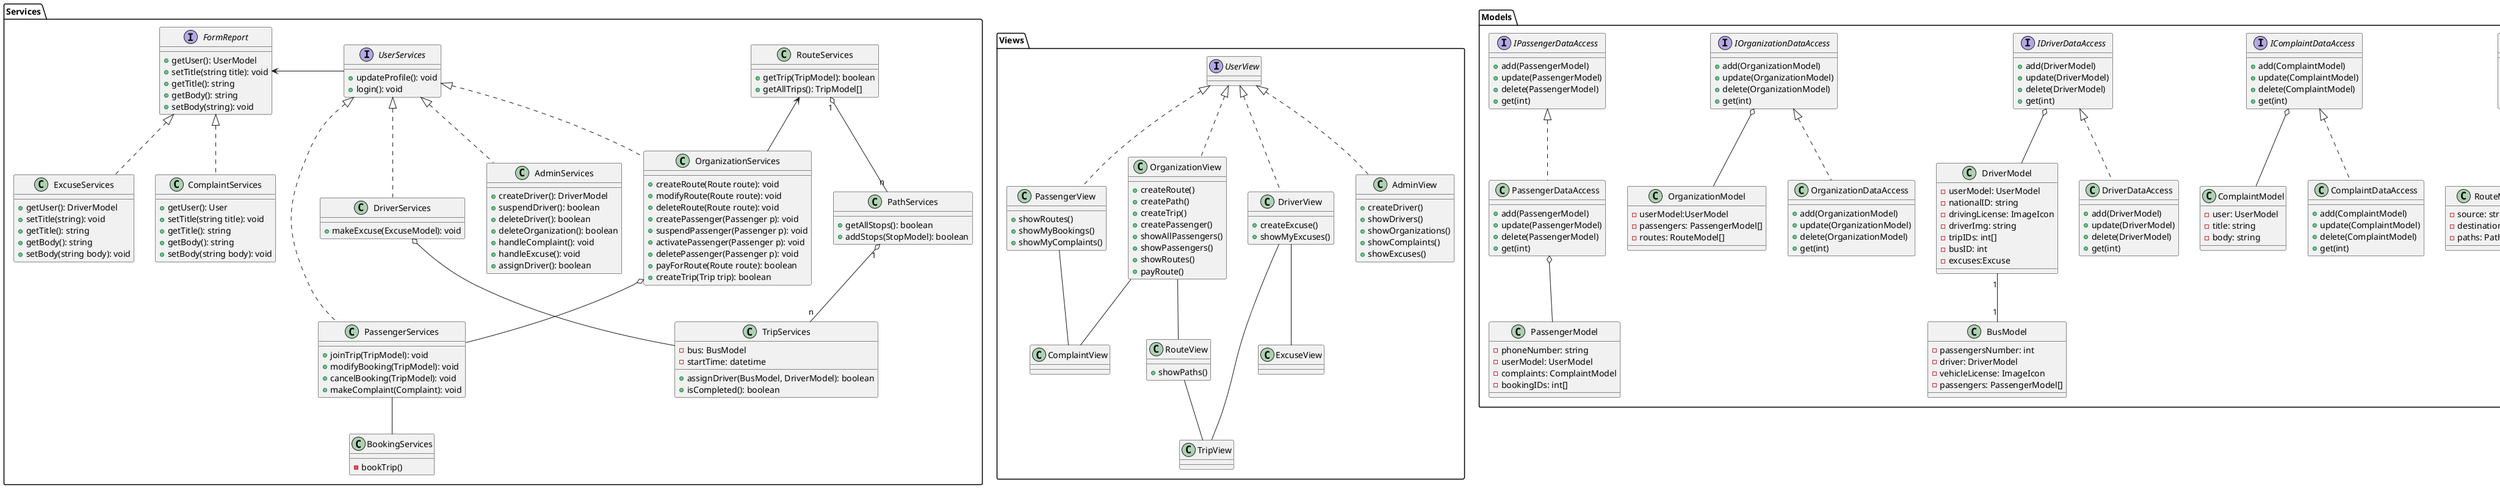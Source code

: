 @startuml class-diagram


' kont 3ayz 7aga ya m7moud?
package Views {
    ' class or interface?
    interface UserView {

    }

    class OrganizationView {
        +createRoute()
        +createPath()
        +createTrip()
        +createPassenger()
        +showAllPassengers()
        ' include suspend, activate and delete
        +showPassengers()
        ' include suspend, activate and delete
        +showRoutes()
        +payRoute()
    }

    class AdminView {
        +createDriver()
        +showDrivers()
        ' include suspend, activate and delete
        +showOrganizations()
        ' include suspend, activate and delete
        +showComplaints()
        ' includes handle them
        +showExcuses()
        ' includes handle them
    }

    ' bta3t el organization bt3to
    ' omal hy7gz ezay
    ' efrd 3ayz y7gz yawmyan fe path mo3yn
    ' read the comment
    ' de tb2a fl model b2a
    ' fe time ll trip bas
    ' btkreat trip aw path w yb2a leh automatic trips
    ' lazm hy7dd f3ln
    class PassengerView {
        +showRoutes()
        ' includes show paths, trips and book them
        +showMyBookings()
        +showMyComplaints()
        ' includes making new ones
    }

    ' el stops fl path el mfrood mn no3 StopModel
    ' 5aleena fl asasyat
    ' yb2a enta 3ayz class booking
    class DriverView {
        +createExcuse()
        +showMyExcuses()
    }

    class TripView {

    }

    class RouteView {
        +showPaths()
    }

    class ComplaintView {

    }

    class ExcuseView {

    }
}

' ana lma a3ml driver msln
' htrg3ly object mn el class de leh?
' bzabt ya mayo
' bravo mayo
package Services {
    interface UserServices {
        +updateProfile(): void
        +login(): void
    }

    interface FormReport {
        +getUser(): UserModel
        +setTitle(string title): void
        +getTitle(): string
        +getBody(): string
        +setBody(string): void
    }

    ' sada2ny mb2tsh fahem
    ' law enta fahm w mota2aked 2ol
    class AdminServices {
        +createDriver(): DriverModel
        +suspendDriver(): boolean
        +deleteDriver(): boolean
        +deleteOrganization(): boolean
        +handleComplaint(): void
        +handleExcuse(): void
        +assignDriver(): boolean
    }

    class DriverServices {
        +makeExcuse(ExcuseModel): void
    }

    class ExcuseServices {
        +getUser(): DriverModel
        +setTitle(string): void
        +getTitle(): string
        +getBody(): string
        +setBody(string body): void
    }

    class PassengerServices {
        +joinTrip(TripModel): void
        +modifyBooking(TripModel): void
        +cancelBooking(TripModel): void
        +makeComplaint(Complaint): void
    }

    'Each route contains multiple paths'
    'Each route contains source and destination only'
    'Each path contains multiple stops'
    'Each path contains multiple trips'
    'Each trip has one start time'
    class RouteServices {
        +getTrip(TripModel): boolean
        +getAllTrips(): TripModel[]
    }

    class TripServices {
        -bus: BusModel
        -startTime: datetime
        +assignDriver(BusModel, DriverModel): boolean
        +isCompleted(): boolean
    }

    class PathServices {
        +getAllStops(): boolean
        +addStops(StopModel): boolean
    }

    class OrganizationServices {
        +createRoute(Route route): void
        +modifyRoute(Route route): void
        +deleteRoute(Route route): void
        +createPassenger(Passenger p): void
        +suspendPassenger(Passenger p): void
        +activatePassenger(Passenger p): void
        +deletePassenger(Passenger p): void
        +payForRoute(Route route): boolean
        +createTrip(Trip trip): boolean
    }

    ' taradat
    ' ben 5ater mohamed wl manteq
    class ComplaintServices {
        +getUser(): User
        +setTitle(string title): void
        +getTitle(): string
        +getBody(): string
        +setBody(string body): void
    }

    ' this is used by passenger to book paths
    ' t2rybn 3ndk 7a2
    ' bs 7agz ywmyn hn3mlo ezay
    ' la2 blash kda
    ' el booking de trip wa7da only
    ' heya absat ma yakoon 3n el booking y3ny
    class BookingServices {
        -bookTrip()
    }
}

' nseeb tyb el kalam da b3den w n5ls el relationships wl interfaces elly fadla 3shan nkon angazna
' ah shayel
package Models {
    class UserModel {
        -name:string
        -email:string
    }

    class AdminModel {
        -userModel:UserModel
    }

    ' yes
    class PassengerModel {
        -phoneNumber: string
        -userModel: UserModel
        -complaints: ComplaintModel
        -bookingIDs: int[]
        ' booked by the passenger
    }

    class OrganizationModel {
        -userModel:UserModel
        -passengers: PassengerModel[]
        -routes: RouteModel[]
    }

    ' howa bus id da byt8yr kol ad eh?
    ' eshm3na kol youm
    ' momken yso2 aktar mn marra fl youm
    ' 3ashan 5atrk bs
    class DriverModel {
        -userModel: UserModel
        -nationalID: string
        -drivingLicense: ImageIcon
        -driverImg: string
        -tripIDs: int[]
        -busID: int
        -excuses:Excuse
    }

    class ExcuseModel {
        -driver: DriverModel
        -title: string
        -body: string
        -status: string
    }

    class RouteModel {
        -source: string
        -destination: string
        -paths: Path[]
    }

    class ComplaintModel {
        -user: UserModel
        -title: string
        -body: string
    }

    ' 3adooha 3shan nngz hnfkr feha
    class PathModel {
        -stops: Stop[]
        -trips: Trip[]
        -start: datetime
        -end: datetime
    }

    class StopModel {
        -name: string
        -longitude: double
        -latitude: double
    }

    class BusModel {
        -passengersNumber: int
        -driver: DriverModel
        -vehicleLicense: ImageIcon
        -passengers: PassengerModel[]
    }

    class TripModel {
        -date: datetime
        -busCount: int
        -busIDs: int[]
    }

    class BookingModel {
        -passengerID: int
        -bookedTripID: int
    }

    interface IUserDataAccess {
        +add(UserModel): boolean
        +update(UserModel): boolean
        +delete(UserModel): boolean
        +get(int): UserModel
    }

    interface IAdminDataAccess {
        +add(AdminModel)
        +update(AdminModel)
        +delete(AdminModel)
        +get(int)
    }

    interface IExcuseDataAccess {
        +add(ExcuseModel)
        +update(ExcuseModel)
        +delete(ExcuseModel)
        +get(int)
    }

    interface IRouteDataAccess {
        +add(RouteModel)
        +update(RouteModel)
        +delete(RouteModel)
        +get(int)
    }

    interface IComplaintDataAccess {
        +add(ComplaintModel)
        +update(ComplaintModel)
        +delete(ComplaintModel)
        +get(int)
    }

    interface IDriverDataAccess {
        +add(DriverModel)
        +update(DriverModel)
        +delete(DriverModel)
        +get(int)
    }

    interface IOrganizationDataAccess {
        +add(OrganizationModel)
        +update(OrganizationModel)
        +delete(OrganizationModel)
        +get(int)
    }

    interface IPassengerDataAccess {
        +add(PassengerModel)
        +update(PassengerModel)
        +delete(PassengerModel)
        +get(int)
    }

    class UserDataAccess {
        +add(UserModel)
        +update(UserModel)
        +delete(UserModel)
        +get(int)
    }

    class AdminDataAccess {
        +add(AdminModel)
        +update(AdminModel)
        +delete(AdminModel)
        +get(int)
    }

    class ExcuseDataAccess {
        +add(ExcuseModel)
        +update(ExcuseModel)
        +delete(ExcuseModel)
        +get(int)
    }

    class RouteDataAccess {
        +add(RouteModel)
        +update(RouteModel)
        +delete(RouteModel)
        +get(int)
    }

    class ComplaintDataAccess {
        +add(ComplaintModel)
        +update(ComplaintModel)
        +delete(ComplaintModel)
        +get(int)
    }

    class DriverDataAccess {
        +add(DriverModel)
        +update(DriverModel)
        +delete(DriverModel)
        +get(int)
    }

    class OrganizationDataAccess {
        +add(OrganizationModel)
        +update(OrganizationModel)
        +delete(OrganizationModel)
        +get(int)
    }

    class PassengerDataAccess {
        +add(PassengerModel)
        +update(PassengerModel)
        +delete(PassengerModel)
        +get(int)
    }
}

' tamam awl package 5lst
' model package
' el relationships 5lst

UserServices <|.. DriverServices
UserServices <|.. OrganizationServices
UserServices <|.. PassengerServices
UserServices <|.. AdminServices

FormReport <|.. ExcuseServices
FormReport <|.. ComplaintServices

FormReport <- UserServices

DriverServices o-- TripServices

' Bus o- PassengerServices
' Bus o-- DriverServices

OrganizationServices o-- PassengerServices

RouteServices "1" o-- "n" PathServices
PathServices "1" o-- "n" TripServices
RouteServices <-- OrganizationServices

' TripServices "1" *-- "n" Bus

' PathServices "1" *-- "n" Stop

IUserDataAccess <|.. UserDataAccess
IUserDataAccess o-- UserModel

IAdminDataAccess <|.. AdminDataAccess
IAdminDataAccess o-- AdminModel

IComplaintDataAccess <|.. ComplaintDataAccess
IComplaintDataAccess o-- ComplaintModel

IDriverDataAccess <|.. DriverDataAccess
IDriverDataAccess o-- DriverModel

IPassengerDataAccess <|.. PassengerDataAccess
PassengerDataAccess o-- PassengerModel

IOrganizationDataAccess <|.. OrganizationDataAccess
IOrganizationDataAccess o-- OrganizationModel

IExcuseDataAccess <|.. ExcuseDataAccess
IExcuseDataAccess o-- ExcuseModel

IRouteDataAccess <|.. RouteDataAccess
IRouteDataAccess o-- RouteModel

TripModel --o PathModel
PathModel o-- StopModel

DriverModel "1" -- "1" BusModel

PassengerServices -- BookingServices

UserView <|.. OrganizationView
UserView <|.. AdminView
UserView <|.. PassengerView
UserView <|.. DriverView

OrganizationView -- RouteView

DriverView -- ExcuseView

RouteView -- TripView

OrganizationView -- ComplaintView
PassengerView -- ComplaintView

DriverView -- TripView

@enduml

' el packages msh hata5od wa2t
' n3mlha 3la tool
' yes
' homa 3 4 ashom